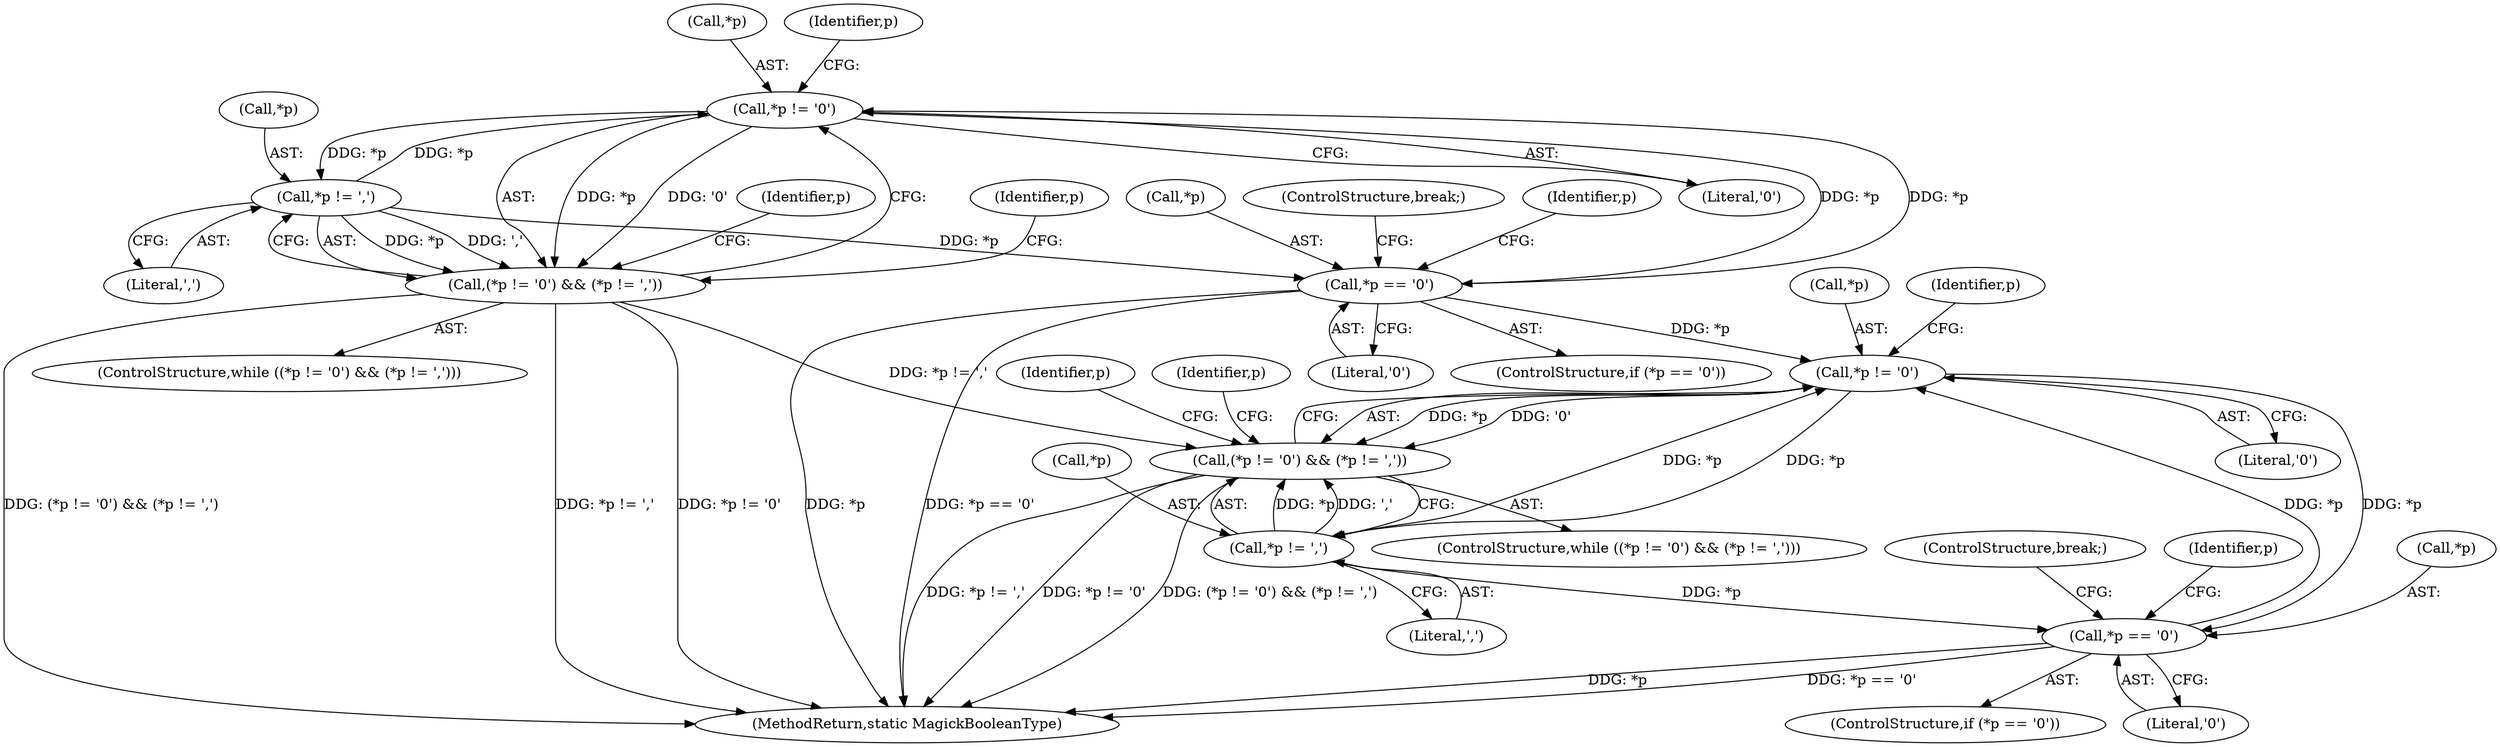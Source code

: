 digraph "0_ImageMagick_3d5ac8c20846871f1eb3068b65f93da7cd33bfd0_0@pointer" {
"1000410" [label="(Call,*p != '\0')"];
"1000421" [label="(Call,*p == '\0')"];
"1000410" [label="(Call,*p != '\0')"];
"1000414" [label="(Call,*p != ',')"];
"1000409" [label="(Call,(*p != '\0') && (*p != ','))"];
"1000547" [label="(Call,(*p != '\0') && (*p != ','))"];
"1000548" [label="(Call,*p != '\0')"];
"1000552" [label="(Call,*p != ',')"];
"1000559" [label="(Call,*p == '\0')"];
"1000551" [label="(Literal,'\0')"];
"1000558" [label="(ControlStructure,if (*p == '\0'))"];
"1000554" [label="(Identifier,p)"];
"1000410" [label="(Call,*p != '\0')"];
"1000411" [label="(Call,*p)"];
"1000561" [label="(Identifier,p)"];
"1000548" [label="(Call,*p != '\0')"];
"1000422" [label="(Call,*p)"];
"1000413" [label="(Literal,'\0')"];
"1000425" [label="(ControlStructure,break;)"];
"1000559" [label="(Call,*p == '\0')"];
"1000408" [label="(ControlStructure,while ((*p != '\0') && (*p != ',')))"];
"1000420" [label="(ControlStructure,if (*p == '\0'))"];
"1000553" [label="(Call,*p)"];
"1000555" [label="(Literal,',')"];
"1000423" [label="(Identifier,p)"];
"1000552" [label="(Call,*p != ',')"];
"1000414" [label="(Call,*p != ',')"];
"1000415" [label="(Call,*p)"];
"1000417" [label="(Literal,',')"];
"1000409" [label="(Call,(*p != '\0') && (*p != ','))"];
"1001297" [label="(MethodReturn,static MagickBooleanType)"];
"1000547" [label="(Call,(*p != '\0') && (*p != ','))"];
"1000424" [label="(Literal,'\0')"];
"1000546" [label="(ControlStructure,while ((*p != '\0') && (*p != ',')))"];
"1000416" [label="(Identifier,p)"];
"1000421" [label="(Call,*p == '\0')"];
"1000427" [label="(Identifier,p)"];
"1000560" [label="(Call,*p)"];
"1000419" [label="(Identifier,p)"];
"1000557" [label="(Identifier,p)"];
"1000563" [label="(ControlStructure,break;)"];
"1000549" [label="(Call,*p)"];
"1000565" [label="(Identifier,p)"];
"1000562" [label="(Literal,'\0')"];
"1000410" -> "1000409"  [label="AST: "];
"1000410" -> "1000413"  [label="CFG: "];
"1000411" -> "1000410"  [label="AST: "];
"1000413" -> "1000410"  [label="AST: "];
"1000416" -> "1000410"  [label="CFG: "];
"1000409" -> "1000410"  [label="CFG: "];
"1000410" -> "1000409"  [label="DDG: *p"];
"1000410" -> "1000409"  [label="DDG: '\0'"];
"1000421" -> "1000410"  [label="DDG: *p"];
"1000414" -> "1000410"  [label="DDG: *p"];
"1000410" -> "1000414"  [label="DDG: *p"];
"1000410" -> "1000421"  [label="DDG: *p"];
"1000421" -> "1000420"  [label="AST: "];
"1000421" -> "1000424"  [label="CFG: "];
"1000422" -> "1000421"  [label="AST: "];
"1000424" -> "1000421"  [label="AST: "];
"1000425" -> "1000421"  [label="CFG: "];
"1000427" -> "1000421"  [label="CFG: "];
"1000421" -> "1001297"  [label="DDG: *p"];
"1000421" -> "1001297"  [label="DDG: *p == '\0'"];
"1000414" -> "1000421"  [label="DDG: *p"];
"1000421" -> "1000548"  [label="DDG: *p"];
"1000414" -> "1000409"  [label="AST: "];
"1000414" -> "1000417"  [label="CFG: "];
"1000415" -> "1000414"  [label="AST: "];
"1000417" -> "1000414"  [label="AST: "];
"1000409" -> "1000414"  [label="CFG: "];
"1000414" -> "1000409"  [label="DDG: *p"];
"1000414" -> "1000409"  [label="DDG: ','"];
"1000409" -> "1000408"  [label="AST: "];
"1000419" -> "1000409"  [label="CFG: "];
"1000423" -> "1000409"  [label="CFG: "];
"1000409" -> "1001297"  [label="DDG: (*p != '\0') && (*p != ',')"];
"1000409" -> "1001297"  [label="DDG: *p != ','"];
"1000409" -> "1001297"  [label="DDG: *p != '\0'"];
"1000409" -> "1000547"  [label="DDG: *p != ','"];
"1000547" -> "1000546"  [label="AST: "];
"1000547" -> "1000548"  [label="CFG: "];
"1000547" -> "1000552"  [label="CFG: "];
"1000548" -> "1000547"  [label="AST: "];
"1000552" -> "1000547"  [label="AST: "];
"1000557" -> "1000547"  [label="CFG: "];
"1000561" -> "1000547"  [label="CFG: "];
"1000547" -> "1001297"  [label="DDG: *p != '\0'"];
"1000547" -> "1001297"  [label="DDG: (*p != '\0') && (*p != ',')"];
"1000547" -> "1001297"  [label="DDG: *p != ','"];
"1000548" -> "1000547"  [label="DDG: *p"];
"1000548" -> "1000547"  [label="DDG: '\0'"];
"1000552" -> "1000547"  [label="DDG: *p"];
"1000552" -> "1000547"  [label="DDG: ','"];
"1000548" -> "1000551"  [label="CFG: "];
"1000549" -> "1000548"  [label="AST: "];
"1000551" -> "1000548"  [label="AST: "];
"1000554" -> "1000548"  [label="CFG: "];
"1000559" -> "1000548"  [label="DDG: *p"];
"1000552" -> "1000548"  [label="DDG: *p"];
"1000548" -> "1000552"  [label="DDG: *p"];
"1000548" -> "1000559"  [label="DDG: *p"];
"1000552" -> "1000555"  [label="CFG: "];
"1000553" -> "1000552"  [label="AST: "];
"1000555" -> "1000552"  [label="AST: "];
"1000552" -> "1000559"  [label="DDG: *p"];
"1000559" -> "1000558"  [label="AST: "];
"1000559" -> "1000562"  [label="CFG: "];
"1000560" -> "1000559"  [label="AST: "];
"1000562" -> "1000559"  [label="AST: "];
"1000563" -> "1000559"  [label="CFG: "];
"1000565" -> "1000559"  [label="CFG: "];
"1000559" -> "1001297"  [label="DDG: *p"];
"1000559" -> "1001297"  [label="DDG: *p == '\0'"];
}
